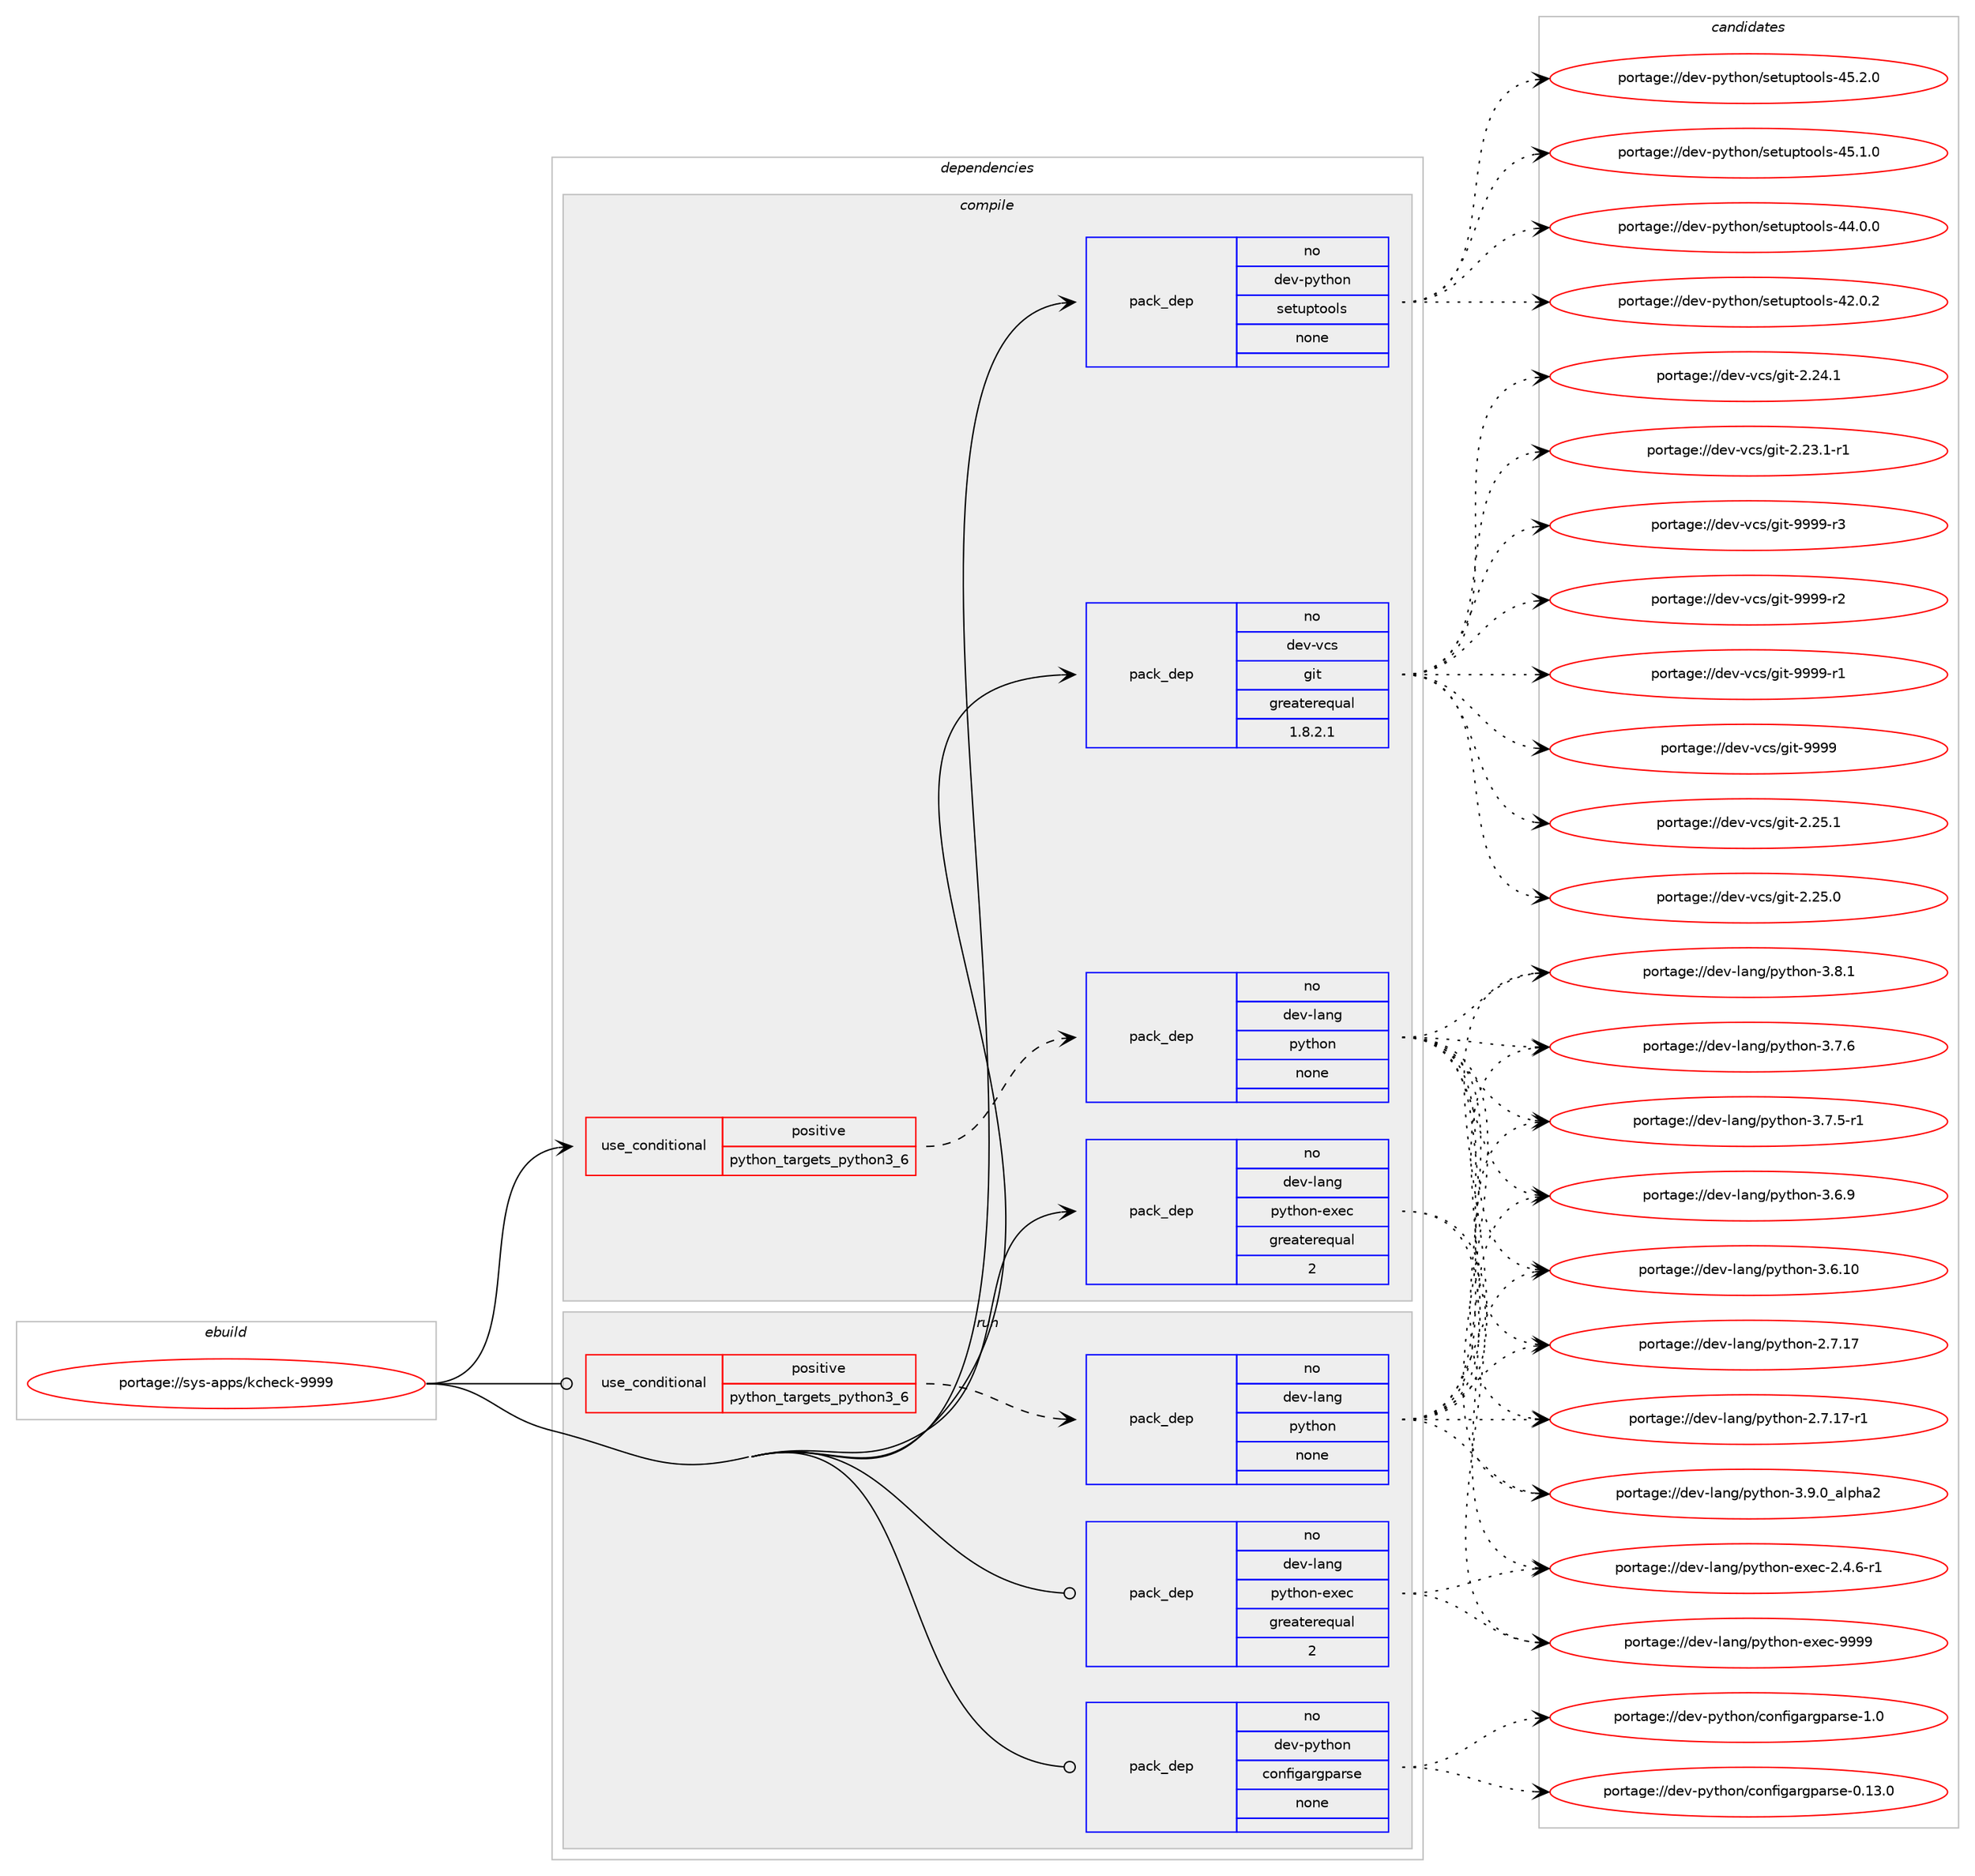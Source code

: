 digraph prolog {

# *************
# Graph options
# *************

newrank=true;
concentrate=true;
compound=true;
graph [rankdir=LR,fontname=Helvetica,fontsize=10,ranksep=1.5];#, ranksep=2.5, nodesep=0.2];
edge  [arrowhead=vee];
node  [fontname=Helvetica,fontsize=10];

# **********
# The ebuild
# **********

subgraph cluster_leftcol {
color=gray;
rank=same;
label=<<i>ebuild</i>>;
id [label="portage://sys-apps/kcheck-9999", color=red, width=4, href="../sys-apps/kcheck-9999.svg"];
}

# ****************
# The dependencies
# ****************

subgraph cluster_midcol {
color=gray;
label=<<i>dependencies</i>>;
subgraph cluster_compile {
fillcolor="#eeeeee";
style=filled;
label=<<i>compile</i>>;
subgraph cond13592 {
dependency63225 [label=<<TABLE BORDER="0" CELLBORDER="1" CELLSPACING="0" CELLPADDING="4"><TR><TD ROWSPAN="3" CELLPADDING="10">use_conditional</TD></TR><TR><TD>positive</TD></TR><TR><TD>python_targets_python3_6</TD></TR></TABLE>>, shape=none, color=red];
subgraph pack48330 {
dependency63226 [label=<<TABLE BORDER="0" CELLBORDER="1" CELLSPACING="0" CELLPADDING="4" WIDTH="220"><TR><TD ROWSPAN="6" CELLPADDING="30">pack_dep</TD></TR><TR><TD WIDTH="110">no</TD></TR><TR><TD>dev-lang</TD></TR><TR><TD>python</TD></TR><TR><TD>none</TD></TR><TR><TD></TD></TR></TABLE>>, shape=none, color=blue];
}
dependency63225:e -> dependency63226:w [weight=20,style="dashed",arrowhead="vee"];
}
id:e -> dependency63225:w [weight=20,style="solid",arrowhead="vee"];
subgraph pack48331 {
dependency63227 [label=<<TABLE BORDER="0" CELLBORDER="1" CELLSPACING="0" CELLPADDING="4" WIDTH="220"><TR><TD ROWSPAN="6" CELLPADDING="30">pack_dep</TD></TR><TR><TD WIDTH="110">no</TD></TR><TR><TD>dev-lang</TD></TR><TR><TD>python-exec</TD></TR><TR><TD>greaterequal</TD></TR><TR><TD>2</TD></TR></TABLE>>, shape=none, color=blue];
}
id:e -> dependency63227:w [weight=20,style="solid",arrowhead="vee"];
subgraph pack48332 {
dependency63228 [label=<<TABLE BORDER="0" CELLBORDER="1" CELLSPACING="0" CELLPADDING="4" WIDTH="220"><TR><TD ROWSPAN="6" CELLPADDING="30">pack_dep</TD></TR><TR><TD WIDTH="110">no</TD></TR><TR><TD>dev-python</TD></TR><TR><TD>setuptools</TD></TR><TR><TD>none</TD></TR><TR><TD></TD></TR></TABLE>>, shape=none, color=blue];
}
id:e -> dependency63228:w [weight=20,style="solid",arrowhead="vee"];
subgraph pack48333 {
dependency63229 [label=<<TABLE BORDER="0" CELLBORDER="1" CELLSPACING="0" CELLPADDING="4" WIDTH="220"><TR><TD ROWSPAN="6" CELLPADDING="30">pack_dep</TD></TR><TR><TD WIDTH="110">no</TD></TR><TR><TD>dev-vcs</TD></TR><TR><TD>git</TD></TR><TR><TD>greaterequal</TD></TR><TR><TD>1.8.2.1</TD></TR></TABLE>>, shape=none, color=blue];
}
id:e -> dependency63229:w [weight=20,style="solid",arrowhead="vee"];
}
subgraph cluster_compileandrun {
fillcolor="#eeeeee";
style=filled;
label=<<i>compile and run</i>>;
}
subgraph cluster_run {
fillcolor="#eeeeee";
style=filled;
label=<<i>run</i>>;
subgraph cond13593 {
dependency63230 [label=<<TABLE BORDER="0" CELLBORDER="1" CELLSPACING="0" CELLPADDING="4"><TR><TD ROWSPAN="3" CELLPADDING="10">use_conditional</TD></TR><TR><TD>positive</TD></TR><TR><TD>python_targets_python3_6</TD></TR></TABLE>>, shape=none, color=red];
subgraph pack48334 {
dependency63231 [label=<<TABLE BORDER="0" CELLBORDER="1" CELLSPACING="0" CELLPADDING="4" WIDTH="220"><TR><TD ROWSPAN="6" CELLPADDING="30">pack_dep</TD></TR><TR><TD WIDTH="110">no</TD></TR><TR><TD>dev-lang</TD></TR><TR><TD>python</TD></TR><TR><TD>none</TD></TR><TR><TD></TD></TR></TABLE>>, shape=none, color=blue];
}
dependency63230:e -> dependency63231:w [weight=20,style="dashed",arrowhead="vee"];
}
id:e -> dependency63230:w [weight=20,style="solid",arrowhead="odot"];
subgraph pack48335 {
dependency63232 [label=<<TABLE BORDER="0" CELLBORDER="1" CELLSPACING="0" CELLPADDING="4" WIDTH="220"><TR><TD ROWSPAN="6" CELLPADDING="30">pack_dep</TD></TR><TR><TD WIDTH="110">no</TD></TR><TR><TD>dev-lang</TD></TR><TR><TD>python-exec</TD></TR><TR><TD>greaterequal</TD></TR><TR><TD>2</TD></TR></TABLE>>, shape=none, color=blue];
}
id:e -> dependency63232:w [weight=20,style="solid",arrowhead="odot"];
subgraph pack48336 {
dependency63233 [label=<<TABLE BORDER="0" CELLBORDER="1" CELLSPACING="0" CELLPADDING="4" WIDTH="220"><TR><TD ROWSPAN="6" CELLPADDING="30">pack_dep</TD></TR><TR><TD WIDTH="110">no</TD></TR><TR><TD>dev-python</TD></TR><TR><TD>configargparse</TD></TR><TR><TD>none</TD></TR><TR><TD></TD></TR></TABLE>>, shape=none, color=blue];
}
id:e -> dependency63233:w [weight=20,style="solid",arrowhead="odot"];
}
}

# **************
# The candidates
# **************

subgraph cluster_choices {
rank=same;
color=gray;
label=<<i>candidates</i>>;

subgraph choice48330 {
color=black;
nodesep=1;
choice10010111845108971101034711212111610411111045514657464895971081121049750 [label="portage://dev-lang/python-3.9.0_alpha2", color=red, width=4,href="../dev-lang/python-3.9.0_alpha2.svg"];
choice100101118451089711010347112121116104111110455146564649 [label="portage://dev-lang/python-3.8.1", color=red, width=4,href="../dev-lang/python-3.8.1.svg"];
choice100101118451089711010347112121116104111110455146554654 [label="portage://dev-lang/python-3.7.6", color=red, width=4,href="../dev-lang/python-3.7.6.svg"];
choice1001011184510897110103471121211161041111104551465546534511449 [label="portage://dev-lang/python-3.7.5-r1", color=red, width=4,href="../dev-lang/python-3.7.5-r1.svg"];
choice100101118451089711010347112121116104111110455146544657 [label="portage://dev-lang/python-3.6.9", color=red, width=4,href="../dev-lang/python-3.6.9.svg"];
choice10010111845108971101034711212111610411111045514654464948 [label="portage://dev-lang/python-3.6.10", color=red, width=4,href="../dev-lang/python-3.6.10.svg"];
choice100101118451089711010347112121116104111110455046554649554511449 [label="portage://dev-lang/python-2.7.17-r1", color=red, width=4,href="../dev-lang/python-2.7.17-r1.svg"];
choice10010111845108971101034711212111610411111045504655464955 [label="portage://dev-lang/python-2.7.17", color=red, width=4,href="../dev-lang/python-2.7.17.svg"];
dependency63226:e -> choice10010111845108971101034711212111610411111045514657464895971081121049750:w [style=dotted,weight="100"];
dependency63226:e -> choice100101118451089711010347112121116104111110455146564649:w [style=dotted,weight="100"];
dependency63226:e -> choice100101118451089711010347112121116104111110455146554654:w [style=dotted,weight="100"];
dependency63226:e -> choice1001011184510897110103471121211161041111104551465546534511449:w [style=dotted,weight="100"];
dependency63226:e -> choice100101118451089711010347112121116104111110455146544657:w [style=dotted,weight="100"];
dependency63226:e -> choice10010111845108971101034711212111610411111045514654464948:w [style=dotted,weight="100"];
dependency63226:e -> choice100101118451089711010347112121116104111110455046554649554511449:w [style=dotted,weight="100"];
dependency63226:e -> choice10010111845108971101034711212111610411111045504655464955:w [style=dotted,weight="100"];
}
subgraph choice48331 {
color=black;
nodesep=1;
choice10010111845108971101034711212111610411111045101120101994557575757 [label="portage://dev-lang/python-exec-9999", color=red, width=4,href="../dev-lang/python-exec-9999.svg"];
choice10010111845108971101034711212111610411111045101120101994550465246544511449 [label="portage://dev-lang/python-exec-2.4.6-r1", color=red, width=4,href="../dev-lang/python-exec-2.4.6-r1.svg"];
dependency63227:e -> choice10010111845108971101034711212111610411111045101120101994557575757:w [style=dotted,weight="100"];
dependency63227:e -> choice10010111845108971101034711212111610411111045101120101994550465246544511449:w [style=dotted,weight="100"];
}
subgraph choice48332 {
color=black;
nodesep=1;
choice100101118451121211161041111104711510111611711211611111110811545525346504648 [label="portage://dev-python/setuptools-45.2.0", color=red, width=4,href="../dev-python/setuptools-45.2.0.svg"];
choice100101118451121211161041111104711510111611711211611111110811545525346494648 [label="portage://dev-python/setuptools-45.1.0", color=red, width=4,href="../dev-python/setuptools-45.1.0.svg"];
choice100101118451121211161041111104711510111611711211611111110811545525246484648 [label="portage://dev-python/setuptools-44.0.0", color=red, width=4,href="../dev-python/setuptools-44.0.0.svg"];
choice100101118451121211161041111104711510111611711211611111110811545525046484650 [label="portage://dev-python/setuptools-42.0.2", color=red, width=4,href="../dev-python/setuptools-42.0.2.svg"];
dependency63228:e -> choice100101118451121211161041111104711510111611711211611111110811545525346504648:w [style=dotted,weight="100"];
dependency63228:e -> choice100101118451121211161041111104711510111611711211611111110811545525346494648:w [style=dotted,weight="100"];
dependency63228:e -> choice100101118451121211161041111104711510111611711211611111110811545525246484648:w [style=dotted,weight="100"];
dependency63228:e -> choice100101118451121211161041111104711510111611711211611111110811545525046484650:w [style=dotted,weight="100"];
}
subgraph choice48333 {
color=black;
nodesep=1;
choice10010111845118991154710310511645575757574511451 [label="portage://dev-vcs/git-9999-r3", color=red, width=4,href="../dev-vcs/git-9999-r3.svg"];
choice10010111845118991154710310511645575757574511450 [label="portage://dev-vcs/git-9999-r2", color=red, width=4,href="../dev-vcs/git-9999-r2.svg"];
choice10010111845118991154710310511645575757574511449 [label="portage://dev-vcs/git-9999-r1", color=red, width=4,href="../dev-vcs/git-9999-r1.svg"];
choice1001011184511899115471031051164557575757 [label="portage://dev-vcs/git-9999", color=red, width=4,href="../dev-vcs/git-9999.svg"];
choice10010111845118991154710310511645504650534649 [label="portage://dev-vcs/git-2.25.1", color=red, width=4,href="../dev-vcs/git-2.25.1.svg"];
choice10010111845118991154710310511645504650534648 [label="portage://dev-vcs/git-2.25.0", color=red, width=4,href="../dev-vcs/git-2.25.0.svg"];
choice10010111845118991154710310511645504650524649 [label="portage://dev-vcs/git-2.24.1", color=red, width=4,href="../dev-vcs/git-2.24.1.svg"];
choice100101118451189911547103105116455046505146494511449 [label="portage://dev-vcs/git-2.23.1-r1", color=red, width=4,href="../dev-vcs/git-2.23.1-r1.svg"];
dependency63229:e -> choice10010111845118991154710310511645575757574511451:w [style=dotted,weight="100"];
dependency63229:e -> choice10010111845118991154710310511645575757574511450:w [style=dotted,weight="100"];
dependency63229:e -> choice10010111845118991154710310511645575757574511449:w [style=dotted,weight="100"];
dependency63229:e -> choice1001011184511899115471031051164557575757:w [style=dotted,weight="100"];
dependency63229:e -> choice10010111845118991154710310511645504650534649:w [style=dotted,weight="100"];
dependency63229:e -> choice10010111845118991154710310511645504650534648:w [style=dotted,weight="100"];
dependency63229:e -> choice10010111845118991154710310511645504650524649:w [style=dotted,weight="100"];
dependency63229:e -> choice100101118451189911547103105116455046505146494511449:w [style=dotted,weight="100"];
}
subgraph choice48334 {
color=black;
nodesep=1;
choice10010111845108971101034711212111610411111045514657464895971081121049750 [label="portage://dev-lang/python-3.9.0_alpha2", color=red, width=4,href="../dev-lang/python-3.9.0_alpha2.svg"];
choice100101118451089711010347112121116104111110455146564649 [label="portage://dev-lang/python-3.8.1", color=red, width=4,href="../dev-lang/python-3.8.1.svg"];
choice100101118451089711010347112121116104111110455146554654 [label="portage://dev-lang/python-3.7.6", color=red, width=4,href="../dev-lang/python-3.7.6.svg"];
choice1001011184510897110103471121211161041111104551465546534511449 [label="portage://dev-lang/python-3.7.5-r1", color=red, width=4,href="../dev-lang/python-3.7.5-r1.svg"];
choice100101118451089711010347112121116104111110455146544657 [label="portage://dev-lang/python-3.6.9", color=red, width=4,href="../dev-lang/python-3.6.9.svg"];
choice10010111845108971101034711212111610411111045514654464948 [label="portage://dev-lang/python-3.6.10", color=red, width=4,href="../dev-lang/python-3.6.10.svg"];
choice100101118451089711010347112121116104111110455046554649554511449 [label="portage://dev-lang/python-2.7.17-r1", color=red, width=4,href="../dev-lang/python-2.7.17-r1.svg"];
choice10010111845108971101034711212111610411111045504655464955 [label="portage://dev-lang/python-2.7.17", color=red, width=4,href="../dev-lang/python-2.7.17.svg"];
dependency63231:e -> choice10010111845108971101034711212111610411111045514657464895971081121049750:w [style=dotted,weight="100"];
dependency63231:e -> choice100101118451089711010347112121116104111110455146564649:w [style=dotted,weight="100"];
dependency63231:e -> choice100101118451089711010347112121116104111110455146554654:w [style=dotted,weight="100"];
dependency63231:e -> choice1001011184510897110103471121211161041111104551465546534511449:w [style=dotted,weight="100"];
dependency63231:e -> choice100101118451089711010347112121116104111110455146544657:w [style=dotted,weight="100"];
dependency63231:e -> choice10010111845108971101034711212111610411111045514654464948:w [style=dotted,weight="100"];
dependency63231:e -> choice100101118451089711010347112121116104111110455046554649554511449:w [style=dotted,weight="100"];
dependency63231:e -> choice10010111845108971101034711212111610411111045504655464955:w [style=dotted,weight="100"];
}
subgraph choice48335 {
color=black;
nodesep=1;
choice10010111845108971101034711212111610411111045101120101994557575757 [label="portage://dev-lang/python-exec-9999", color=red, width=4,href="../dev-lang/python-exec-9999.svg"];
choice10010111845108971101034711212111610411111045101120101994550465246544511449 [label="portage://dev-lang/python-exec-2.4.6-r1", color=red, width=4,href="../dev-lang/python-exec-2.4.6-r1.svg"];
dependency63232:e -> choice10010111845108971101034711212111610411111045101120101994557575757:w [style=dotted,weight="100"];
dependency63232:e -> choice10010111845108971101034711212111610411111045101120101994550465246544511449:w [style=dotted,weight="100"];
}
subgraph choice48336 {
color=black;
nodesep=1;
choice100101118451121211161041111104799111110102105103971141031129711411510145494648 [label="portage://dev-python/configargparse-1.0", color=red, width=4,href="../dev-python/configargparse-1.0.svg"];
choice100101118451121211161041111104799111110102105103971141031129711411510145484649514648 [label="portage://dev-python/configargparse-0.13.0", color=red, width=4,href="../dev-python/configargparse-0.13.0.svg"];
dependency63233:e -> choice100101118451121211161041111104799111110102105103971141031129711411510145494648:w [style=dotted,weight="100"];
dependency63233:e -> choice100101118451121211161041111104799111110102105103971141031129711411510145484649514648:w [style=dotted,weight="100"];
}
}

}
